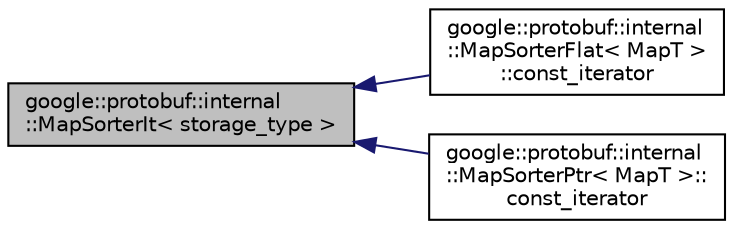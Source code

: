 digraph "google::protobuf::internal::MapSorterIt&lt; storage_type &gt;"
{
 // LATEX_PDF_SIZE
  edge [fontname="Helvetica",fontsize="10",labelfontname="Helvetica",labelfontsize="10"];
  node [fontname="Helvetica",fontsize="10",shape=record];
  rankdir="LR";
  Node1 [label="google::protobuf::internal\l::MapSorterIt\< storage_type \>",height=0.2,width=0.4,color="black", fillcolor="grey75", style="filled", fontcolor="black",tooltip=" "];
  Node1 -> Node2 [dir="back",color="midnightblue",fontsize="10",style="solid",fontname="Helvetica"];
  Node2 [label="google::protobuf::internal\l::MapSorterFlat\< MapT \>\l::const_iterator",height=0.2,width=0.4,color="black", fillcolor="white", style="filled",URL="$structgoogle_1_1protobuf_1_1internal_1_1MapSorterFlat_1_1const__iterator.html",tooltip=" "];
  Node1 -> Node3 [dir="back",color="midnightblue",fontsize="10",style="solid",fontname="Helvetica"];
  Node3 [label="google::protobuf::internal\l::MapSorterPtr\< MapT \>::\lconst_iterator",height=0.2,width=0.4,color="black", fillcolor="white", style="filled",URL="$structgoogle_1_1protobuf_1_1internal_1_1MapSorterPtr_1_1const__iterator.html",tooltip=" "];
}
